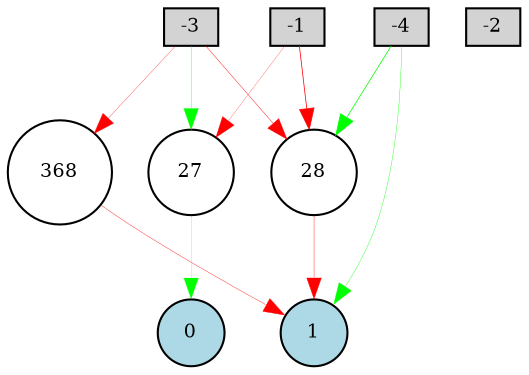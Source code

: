 digraph {
	node [fontsize=9 height=0.2 shape=circle width=0.2]
	-1 [fillcolor=lightgray shape=box style=filled]
	-2 [fillcolor=lightgray shape=box style=filled]
	-3 [fillcolor=lightgray shape=box style=filled]
	-4 [fillcolor=lightgray shape=box style=filled]
	0 [fillcolor=lightblue style=filled]
	1 [fillcolor=lightblue style=filled]
	368 [fillcolor=white style=filled]
	27 [fillcolor=white style=filled]
	28 [fillcolor=white style=filled]
	-4 -> 1 [color=green penwidth=0.1749804284510228 style=solid]
	-3 -> 27 [color=green penwidth=0.17224133146134196 style=solid]
	-4 -> 28 [color=green penwidth=0.3563714635426788 style=solid]
	-1 -> 27 [color=red penwidth=0.11553194652337026 style=solid]
	-1 -> 28 [color=red penwidth=0.36767641539046747 style=solid]
	28 -> 1 [color=red penwidth=0.1849808351751216 style=solid]
	27 -> 0 [color=green penwidth=0.10659110933703868 style=solid]
	-3 -> 28 [color=red penwidth=0.20637182765674095 style=solid]
	-3 -> 368 [color=red penwidth=0.1443415568338175 style=solid]
	368 -> 1 [color=red penwidth=0.18206147897684744 style=solid]
}
